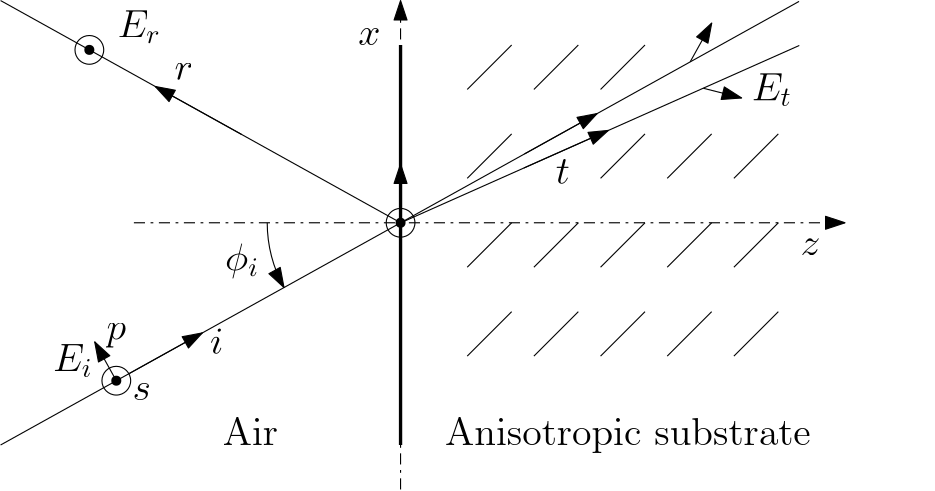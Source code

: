 <?xml version="1.0"?>
<!DOCTYPE ipe SYSTEM "ipe.dtd">
<ipe version="70005" creator="Ipe 7.1.2">
<info created="D:20120629224850" modified="D:20120710160101"/>
<ipestyle name="basic">
<symbol name="arrow/arc(spx)">
<path stroke="sym-stroke" fill="sym-stroke" pen="sym-pen">
0 0 m
-1 0.333 l
-1 -0.333 l
h
</path>
</symbol>
<symbol name="arrow/farc(spx)">
<path stroke="sym-stroke" fill="white" pen="sym-pen">
0 0 m
-1 0.333 l
-1 -0.333 l
h
</path>
</symbol>
<symbol name="mark/circle(sx)" transformations="translations">
<path fill="sym-stroke">
0.6 0 0 0.6 0 0 e
0.4 0 0 0.4 0 0 e
</path>
</symbol>
<symbol name="mark/disk(sx)" transformations="translations">
<path fill="sym-stroke">
0.6 0 0 0.6 0 0 e
</path>
</symbol>
<symbol name="mark/fdisk(sfx)" transformations="translations">
<group>
<path fill="sym-fill">
0.5 0 0 0.5 0 0 e
</path>
<path fill="sym-stroke" fillrule="eofill">
0.6 0 0 0.6 0 0 e
0.4 0 0 0.4 0 0 e
</path>
</group>
</symbol>
<symbol name="mark/box(sx)" transformations="translations">
<path fill="sym-stroke" fillrule="eofill">
-0.6 -0.6 m
0.6 -0.6 l
0.6 0.6 l
-0.6 0.6 l
h
-0.4 -0.4 m
0.4 -0.4 l
0.4 0.4 l
-0.4 0.4 l
h
</path>
</symbol>
<symbol name="mark/square(sx)" transformations="translations">
<path fill="sym-stroke">
-0.6 -0.6 m
0.6 -0.6 l
0.6 0.6 l
-0.6 0.6 l
h
</path>
</symbol>
<symbol name="mark/fsquare(sfx)" transformations="translations">
<group>
<path fill="sym-fill">
-0.5 -0.5 m
0.5 -0.5 l
0.5 0.5 l
-0.5 0.5 l
h
</path>
<path fill="sym-stroke" fillrule="eofill">
-0.6 -0.6 m
0.6 -0.6 l
0.6 0.6 l
-0.6 0.6 l
h
-0.4 -0.4 m
0.4 -0.4 l
0.4 0.4 l
-0.4 0.4 l
h
</path>
</group>
</symbol>
<symbol name="mark/cross(sx)" transformations="translations">
<group>
<path fill="sym-stroke">
-0.43 -0.57 m
0.57 0.43 l
0.43 0.57 l
-0.57 -0.43 l
h
</path>
<path fill="sym-stroke">
-0.43 0.57 m
0.57 -0.43 l
0.43 -0.57 l
-0.57 0.43 l
h
</path>
</group>
</symbol>
<symbol name="arrow/fnormal(spx)">
<path stroke="sym-stroke" fill="white" pen="sym-pen">
0 0 m
-1 0.333 l
-1 -0.333 l
h
</path>
</symbol>
<symbol name="arrow/pointed(spx)">
<path stroke="sym-stroke" fill="sym-stroke" pen="sym-pen">
0 0 m
-1 0.333 l
-0.8 0 l
-1 -0.333 l
h
</path>
</symbol>
<symbol name="arrow/fpointed(spx)">
<path stroke="sym-stroke" fill="white" pen="sym-pen">
0 0 m
-1 0.333 l
-0.8 0 l
-1 -0.333 l
h
</path>
</symbol>
<symbol name="arrow/linear(spx)">
<path stroke="sym-stroke" pen="sym-pen">
-1 0.333 m
0 0 l
-1 -0.333 l
</path>
</symbol>
<symbol name="arrow/fdouble(spx)">
<path stroke="sym-stroke" fill="white" pen="sym-pen">
0 0 m
-1 0.333 l
-1 -0.333 l
h
-1 0 m
-2 0.333 l
-2 -0.333 l
h
</path>
</symbol>
<symbol name="arrow/double(spx)">
<path stroke="sym-stroke" fill="sym-stroke" pen="sym-pen">
0 0 m
-1 0.333 l
-1 -0.333 l
h
-1 0 m
-2 0.333 l
-2 -0.333 l
h
</path>
</symbol>
<pen name="heavier" value="0.8"/>
<pen name="fat" value="1.2"/>
<pen name="ultrafat" value="2"/>
<symbolsize name="large" value="5"/>
<symbolsize name="small" value="2"/>
<symbolsize name="tiny" value="1.1"/>
<arrowsize name="large" value="10"/>
<arrowsize name="small" value="5"/>
<arrowsize name="tiny" value="3"/>
<color name="red" value="1 0 0"/>
<color name="green" value="0 1 0"/>
<color name="blue" value="0 0 1"/>
<color name="yellow" value="1 1 0"/>
<color name="orange" value="1 0.647 0"/>
<color name="gold" value="1 0.843 0"/>
<color name="purple" value="0.627 0.125 0.941"/>
<color name="gray" value="0.745"/>
<color name="brown" value="0.647 0.165 0.165"/>
<color name="navy" value="0 0 0.502"/>
<color name="pink" value="1 0.753 0.796"/>
<color name="seagreen" value="0.18 0.545 0.341"/>
<color name="turquoise" value="0.251 0.878 0.816"/>
<color name="violet" value="0.933 0.51 0.933"/>
<color name="darkblue" value="0 0 0.545"/>
<color name="darkcyan" value="0 0.545 0.545"/>
<color name="darkgray" value="0.663"/>
<color name="darkgreen" value="0 0.392 0"/>
<color name="darkmagenta" value="0.545 0 0.545"/>
<color name="darkorange" value="1 0.549 0"/>
<color name="darkred" value="0.545 0 0"/>
<color name="lightblue" value="0.678 0.847 0.902"/>
<color name="lightcyan" value="0.878 1 1"/>
<color name="lightgray" value="0.827"/>
<color name="lightgreen" value="0.565 0.933 0.565"/>
<color name="lightyellow" value="1 1 0.878"/>
<dashstyle name="dashed" value="[4] 0"/>
<dashstyle name="dotted" value="[1 3] 0"/>
<dashstyle name="dash dotted" value="[4 2 1 2] 0"/>
<dashstyle name="dash dot dotted" value="[4 2 1 2 1 2] 0"/>
<textsize name="large" value="\large"/>
<textsize name="small" value="\small"/>
<textsize name="tiny" value="\tiny"/>
<textsize name="Large" value="\Large"/>
<textsize name="LARGE" value="\LARGE"/>
<textsize name="huge" value="\huge"/>
<textsize name="Huge" value="\Huge"/>
<textsize name="footnote" value="\footnotesize"/>
<textstyle name="center" begin="\begin{center}" end="\end{center}"/>
<textstyle name="itemize" begin="\begin{itemize}" end="\end{itemize}"/>
<textstyle name="item" begin="\begin{itemize}\item{}" end="\end{itemize}"/>
<gridsize name="4 pts" value="4"/>
<gridsize name="8 pts (~3 mm)" value="8"/>
<gridsize name="16 pts (~6 mm)" value="16"/>
<gridsize name="32 pts (~12 mm)" value="32"/>
<gridsize name="10 pts (~3.5 mm)" value="10"/>
<gridsize name="20 pts (~7 mm)" value="20"/>
<gridsize name="14 pts (~5 mm)" value="14"/>
<gridsize name="28 pts (~10 mm)" value="28"/>
<gridsize name="56 pts (~20 mm)" value="56"/>
<anglesize name="90 deg" value="90"/>
<anglesize name="60 deg" value="60"/>
<anglesize name="45 deg" value="45"/>
<anglesize name="30 deg" value="30"/>
<anglesize name="22.5 deg" value="22.5"/>
<tiling name="falling" angle="-60" step="4" width="1"/>
<tiling name="rising" angle="30" step="4" width="1"/>
</ipestyle>
<page>
<layer name="alpha"/>
<view layers="alpha" active="alpha"/>
<path layer="alpha" matrix="0.695652 0 0 1 29.2173 48" stroke="black" dash="dash dotted" arrow="normal/normal">
96 624 m
464 624 l
</path>
<path matrix="1 0 0 1 -64 48" stroke="black" dash="dash dotted">
448 576 m
448 576 l
</path>
<path matrix="1 0 0 1.1 0 -22.4" stroke="black" dash="dash dotted" arrow="normal/normal">
192 544 m
192 704 l
</path>
<path matrix="1 0 0 1.5 0 -272" stroke="black" pen="fat">
192 672 m
192 576 l
</path>
<path matrix="1 0 0 1 0 48" stroke="black">
192 624 m
48 544 l
</path>
<path matrix="1 0 0 1 0 48" stroke="black">
192 624 m
48 704 l
</path>
<path matrix="1 0 0 1 0 48" stroke="black" arrow="normal/normal">
94.4566 569.809 m
120.631 584.351 l
</path>
<path matrix="1 0 0 1 0 48" stroke="black" arrow="normal/normal">
134.819 655.767 m
103.671 673.072 l
</path>
<path matrix="1 0 0 1 0 48" stroke="black">
5.1724 0 0 5.1724 192 624 e
</path>
<text matrix="1 0 0 1 -24 31.385" transformations="translations" pos="200.771 704.615" stroke="black" type="label" width="7.982" height="6.177" depth="0" valign="baseline" size="Large">$x$</text>
<text matrix="1 0 0 1 -116.306 48" transformations="translations" pos="452.306 612.308" stroke="black" type="label" width="7.165" height="6.177" depth="0" valign="baseline" size="Large">$z$</text>
<text matrix="1 0 0 1 9.59207 55.5875" transformations="translations" pos="113.848 569.232" stroke="black" type="label" width="4.792" height="9.405" depth="0" valign="baseline" size="Large">$i$</text>
<text matrix="1 0 0 1 24.4329 32.7294" transformations="translations" pos="86.1563 690.769" stroke="black" type="label" width="6.721" height="6.177" depth="0" valign="baseline" size="Large">$r$</text>
<path matrix="0.874157 0.485643 -0.485643 0.874157 327.203 33.2824" stroke="black" rarrow="normal/normal">
144 624 m
48 0 0 -48 192 624 150.04 647.311 a
</path>
<text matrix="1 0 0 1 9.59657 12.552" transformations="translations" pos="119.232 642.308" stroke="black" type="label" width="12.244" height="9.962" depth="2.79" valign="baseline" size="Large">$\phi_i$</text>
<path matrix="1 0 0 1 -102.333 -8.8514" stroke="black">
5.1724 0 0 5.1724 192 624 e
</path>
<text matrix="1 0 0 1 -26.7604 61.2064" transformations="translations" pos="93.6272 557.436" stroke="black" type="label" width="14.329" height="9.805" depth="2.15" valign="baseline" size="Large">$E_i$</text>
<path matrix="0.874157 0.485643 -0.485643 0.874157 327.438 88.3231" stroke="black" arrow="normal/normal">
48 576 m
48 592 l
</path>
<path matrix="1 0 0 1 -112.036 110.242" stroke="black">
5.1724 0 0 5.1724 192 624 e
</path>
<text matrix="1 0 0 1 -3.534 181.33" transformations="translations" pos="93.6272 557.436" stroke="black" type="label" width="15.668" height="9.805" depth="2.15" valign="baseline" size="Large">$E_r$</text>
<path matrix="1.32311 0 0 1.32311 -62.0376 -153.622" stroke="black" arrow="normal/normal">
192 624 m
192 640 l
</path>
<text matrix="1 0 0 1 17.7244 46.6099" transformations="translations" pos="68.3859 583.338" stroke="black" type="label" width="7.05" height="6.176" depth="2.79" valign="baseline" size="Large">$p$</text>
<text matrix="1 0 0 1 7.29828 66.0719" transformations="translations" pos="88.2379 542.107" stroke="black" type="label" width="6.617" height="6.177" depth="0" valign="baseline" size="Large">$s$</text>
<use name="mark/disk(sx)" pos="79.9642 734.242" size="normal" stroke="black"/>
<use name="mark/disk(sx)" pos="89.6672 615.148" size="normal" stroke="black"/>
<use name="mark/disk(sx)" pos="192 672" size="normal" stroke="black"/>
<path matrix="1 0 0 1 0 8" stroke="black" fill="white">
216 712 m
232 728 l
</path>
<path matrix="1 0 0 1 24 8" stroke="black" fill="white">
216 712 m
232 728 l
</path>
<path matrix="1 0 0 1 0 -24" stroke="black" fill="white">
216 712 m
232 728 l
</path>
<path matrix="1 0 0 1 0 -56" stroke="black" fill="white">
216 712 m
232 728 l
</path>
<path matrix="1 0 0 1 24 -56" stroke="black" fill="white">
216 712 m
232 728 l
</path>
<path matrix="1 0 0 1 0 -88" stroke="black" fill="white">
216 712 m
232 728 l
</path>
<path matrix="1 0 0 1 24 -88" stroke="black" fill="white">
216 712 m
232 728 l
</path>
<path matrix="1 0 0 1 48 8" stroke="black" fill="white">
216 712 m
232 728 l
</path>
<path matrix="1 0 0 1 48 -24" stroke="black" fill="white">
216 712 m
232 728 l
</path>
<path matrix="1 0 0 1 48 -56" stroke="black" fill="white">
216 712 m
232 728 l
</path>
<path matrix="1 0 0 1 72 -56" stroke="black" fill="white">
216 712 m
232 728 l
</path>
<path matrix="1 0 0 1 48 -88" stroke="black" fill="white">
216 712 m
232 728 l
</path>
<path matrix="1 0 0 1 72 -88" stroke="black" fill="white">
216 712 m
232 728 l
</path>
<path matrix="1 0 0 1 96 -24" stroke="black" fill="white">
216 712 m
232 728 l
</path>
<path matrix="1 0 0 1 96 -56" stroke="black" fill="white">
216 712 m
232 728 l
</path>
<path matrix="1 0 0 1 96 -88" stroke="black" fill="white">
216 712 m
232 728 l
</path>
<path matrix="1 0 0 1 143.455 127.697" stroke="black">
192 624 m
48 544 l
</path>
<path matrix="1 0 0 1 142.138 126.965" stroke="black" arrow="normal/normal">
94.4566 569.809 m
120.631 584.351 l
</path>
<text matrix="1 0 0 1 -173.681 -0.85498" transformations="translations" pos="421.537 686.923" stroke="black" type="label" width="5.073" height="8.824" depth="0" valign="baseline" size="Large">$t$</text>
<path matrix="0.874157 -0.485643 0.485643 0.874157 -25.4375 249.715" stroke="black" arrow="normal/normal">
48 576 m
48 592 l
</path>
<path matrix="0.954156 -0.0846862 0.0846862 0.954156 99.502 156.701" stroke="black">
192 624 m
48 544 l
</path>
<path matrix="1.06231 -0.156231 0.178106 1.21105 34.594 16.4289" stroke="black" arrow="normal/normal">
94.4566 569.809 m
120.631 584.351 l
</path>
<path matrix="1.55111 0.12131 0.861729 -0.218357 -269.82 840.377" stroke="black" arrow="normal/normal">
48 576 m
48 592 l
</path>
<text matrix="1 0 0 1 224.791 158.711" transformations="translations" pos="93.6272 557.436" stroke="black" type="label" width="14.494" height="9.805" depth="2.15" valign="baseline" size="Large">$E_t$</text>
<path matrix="1 0 0 1 72 -24" stroke="black" fill="white">
216 712 m
232 728 l
</path>
<text matrix="1 0 0 1 -17.0381 -16.8246" transformations="translations" pos="145.038 608.825" stroke="black" type="label" width="19.895" height="9.803" depth="0" valign="baseline" size="Large">Air</text>
<text matrix="1 0 0 1 0 -16" transformations="translations" pos="208 608" stroke="black" type="label" width="131.726" height="9.962" depth="2.79" valign="baseline" size="Large">Anisotropic substrate</text>
</page>
</ipe>
